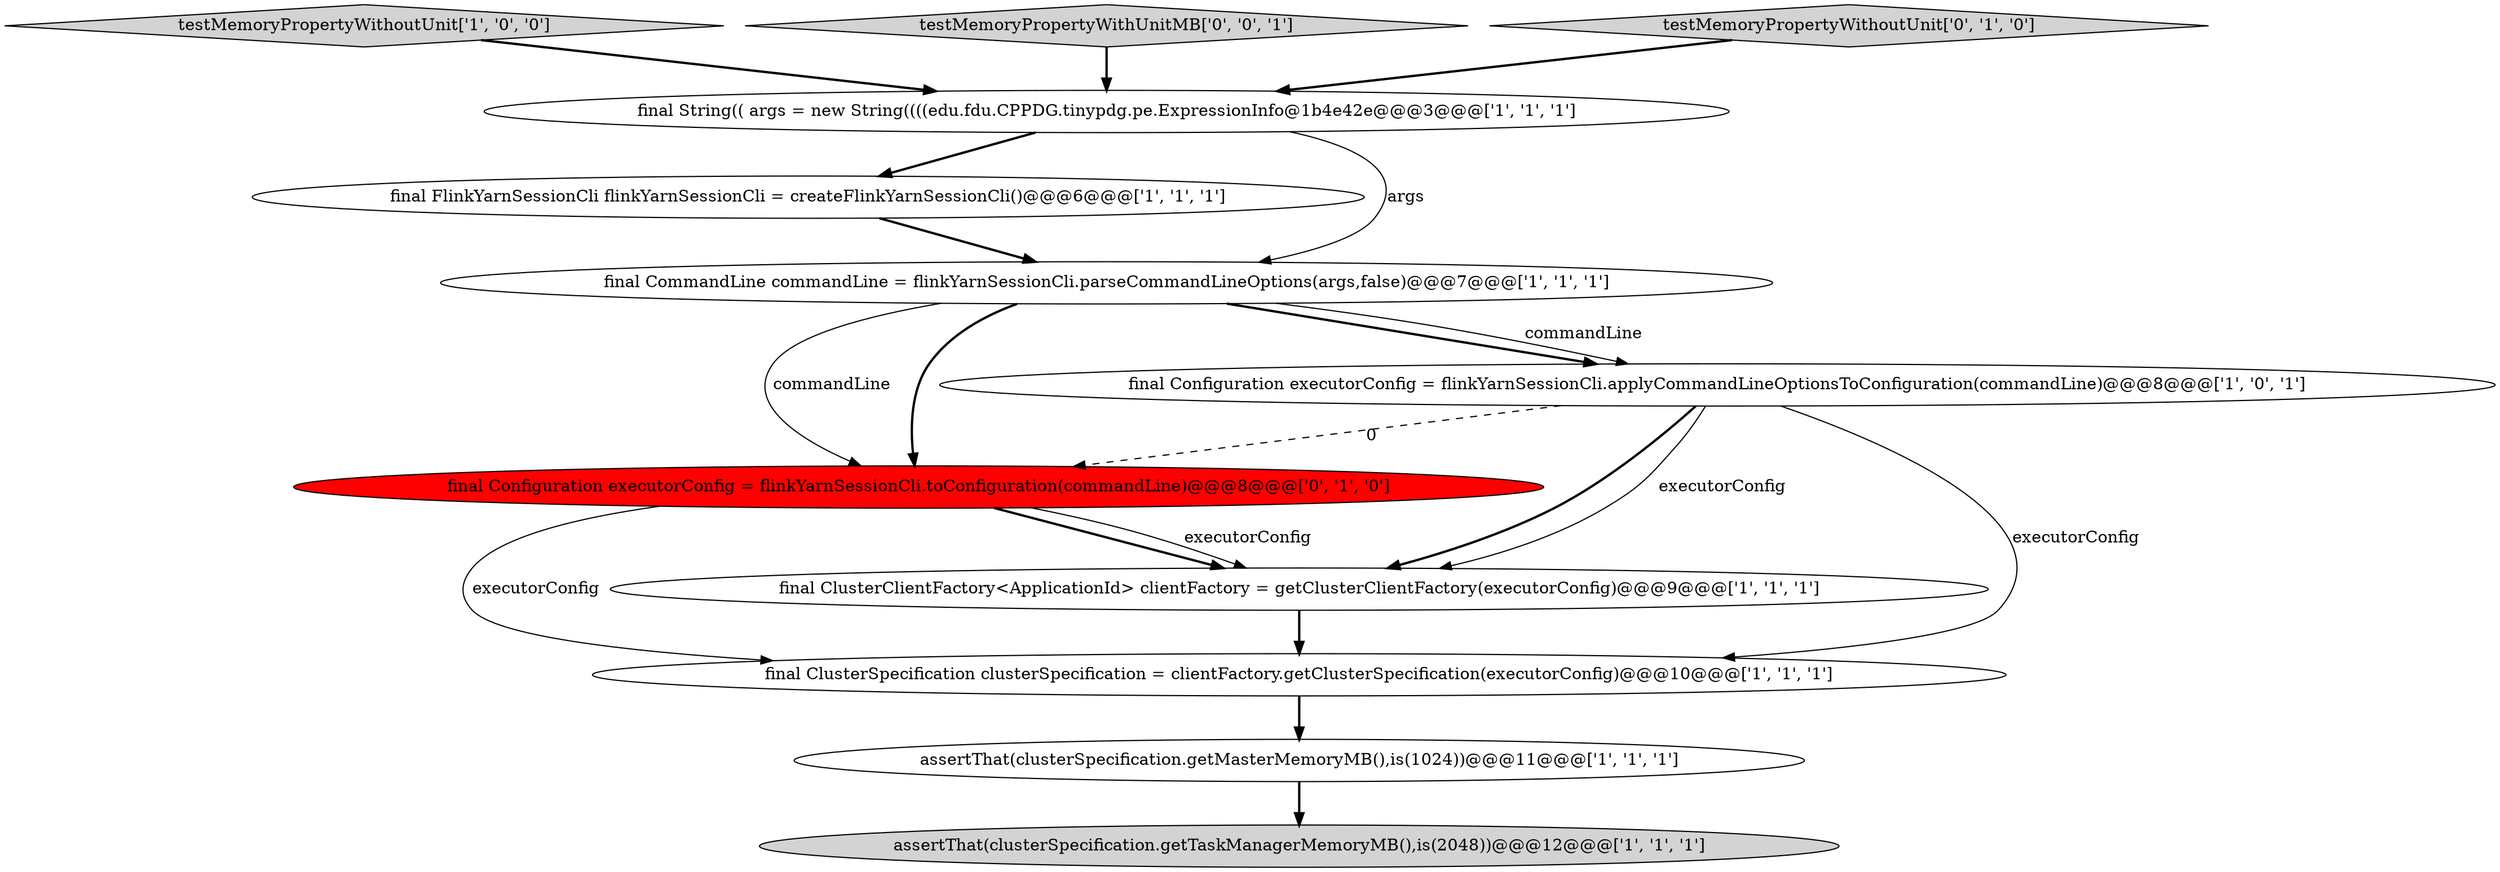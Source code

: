 digraph {
0 [style = filled, label = "final FlinkYarnSessionCli flinkYarnSessionCli = createFlinkYarnSessionCli()@@@6@@@['1', '1', '1']", fillcolor = white, shape = ellipse image = "AAA0AAABBB1BBB"];
1 [style = filled, label = "final CommandLine commandLine = flinkYarnSessionCli.parseCommandLineOptions(args,false)@@@7@@@['1', '1', '1']", fillcolor = white, shape = ellipse image = "AAA0AAABBB1BBB"];
8 [style = filled, label = "final ClusterSpecification clusterSpecification = clientFactory.getClusterSpecification(executorConfig)@@@10@@@['1', '1', '1']", fillcolor = white, shape = ellipse image = "AAA0AAABBB1BBB"];
6 [style = filled, label = "final String(( args = new String((((edu.fdu.CPPDG.tinypdg.pe.ExpressionInfo@1b4e42e@@@3@@@['1', '1', '1']", fillcolor = white, shape = ellipse image = "AAA0AAABBB1BBB"];
4 [style = filled, label = "assertThat(clusterSpecification.getMasterMemoryMB(),is(1024))@@@11@@@['1', '1', '1']", fillcolor = white, shape = ellipse image = "AAA0AAABBB1BBB"];
2 [style = filled, label = "assertThat(clusterSpecification.getTaskManagerMemoryMB(),is(2048))@@@12@@@['1', '1', '1']", fillcolor = lightgray, shape = ellipse image = "AAA0AAABBB1BBB"];
3 [style = filled, label = "testMemoryPropertyWithoutUnit['1', '0', '0']", fillcolor = lightgray, shape = diamond image = "AAA0AAABBB1BBB"];
11 [style = filled, label = "testMemoryPropertyWithUnitMB['0', '0', '1']", fillcolor = lightgray, shape = diamond image = "AAA0AAABBB3BBB"];
10 [style = filled, label = "testMemoryPropertyWithoutUnit['0', '1', '0']", fillcolor = lightgray, shape = diamond image = "AAA0AAABBB2BBB"];
9 [style = filled, label = "final Configuration executorConfig = flinkYarnSessionCli.toConfiguration(commandLine)@@@8@@@['0', '1', '0']", fillcolor = red, shape = ellipse image = "AAA1AAABBB2BBB"];
7 [style = filled, label = "final ClusterClientFactory<ApplicationId> clientFactory = getClusterClientFactory(executorConfig)@@@9@@@['1', '1', '1']", fillcolor = white, shape = ellipse image = "AAA0AAABBB1BBB"];
5 [style = filled, label = "final Configuration executorConfig = flinkYarnSessionCli.applyCommandLineOptionsToConfiguration(commandLine)@@@8@@@['1', '0', '1']", fillcolor = white, shape = ellipse image = "AAA0AAABBB1BBB"];
1->5 [style = bold, label=""];
5->7 [style = bold, label=""];
5->8 [style = solid, label="executorConfig"];
3->6 [style = bold, label=""];
1->9 [style = solid, label="commandLine"];
5->9 [style = dashed, label="0"];
6->0 [style = bold, label=""];
8->4 [style = bold, label=""];
4->2 [style = bold, label=""];
1->5 [style = solid, label="commandLine"];
9->7 [style = bold, label=""];
7->8 [style = bold, label=""];
0->1 [style = bold, label=""];
10->6 [style = bold, label=""];
1->9 [style = bold, label=""];
6->1 [style = solid, label="args"];
11->6 [style = bold, label=""];
9->8 [style = solid, label="executorConfig"];
9->7 [style = solid, label="executorConfig"];
5->7 [style = solid, label="executorConfig"];
}
